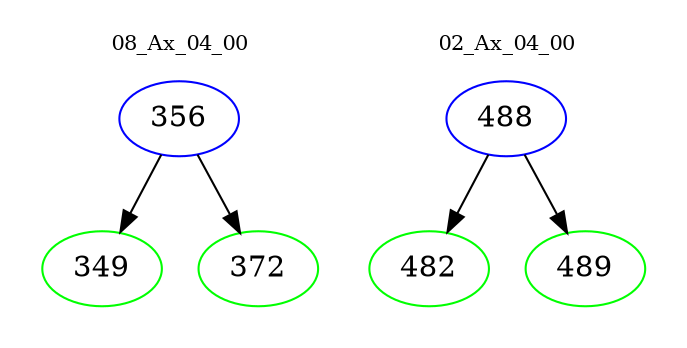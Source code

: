 digraph{
subgraph cluster_0 {
color = white
label = "08_Ax_04_00";
fontsize=10;
T0_356 [label="356", color="blue"]
T0_356 -> T0_349 [color="black"]
T0_349 [label="349", color="green"]
T0_356 -> T0_372 [color="black"]
T0_372 [label="372", color="green"]
}
subgraph cluster_1 {
color = white
label = "02_Ax_04_00";
fontsize=10;
T1_488 [label="488", color="blue"]
T1_488 -> T1_482 [color="black"]
T1_482 [label="482", color="green"]
T1_488 -> T1_489 [color="black"]
T1_489 [label="489", color="green"]
}
}
